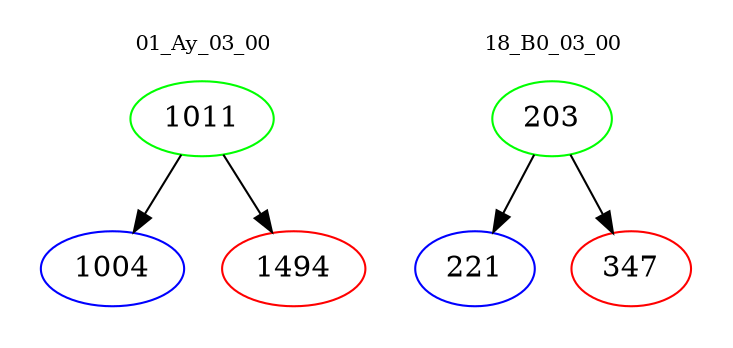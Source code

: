 digraph{
subgraph cluster_0 {
color = white
label = "01_Ay_03_00";
fontsize=10;
T0_1011 [label="1011", color="green"]
T0_1011 -> T0_1004 [color="black"]
T0_1004 [label="1004", color="blue"]
T0_1011 -> T0_1494 [color="black"]
T0_1494 [label="1494", color="red"]
}
subgraph cluster_1 {
color = white
label = "18_B0_03_00";
fontsize=10;
T1_203 [label="203", color="green"]
T1_203 -> T1_221 [color="black"]
T1_221 [label="221", color="blue"]
T1_203 -> T1_347 [color="black"]
T1_347 [label="347", color="red"]
}
}
